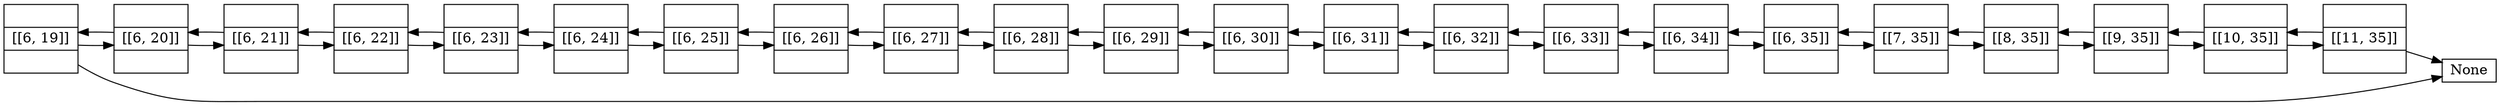 digraph ListaDoble {
	graph [rankdir=LR]
	node [height=.1 shape=record]
	<ListaDoble.NodoDoble object at 0x034C5C10> [label="<f0> |<f1> [[6, 19]]|<f2>"]
	<ListaDoble.NodoDoble object at 0x034C5C10> -> <ListaDoble.NodoDoble object at 0x034C5AD0>
	<ListaDoble.NodoDoble object at 0x034C5C10> -> None
	<ListaDoble.NodoDoble object at 0x034C5AD0> [label="<f0> |<f1> [[6, 20]]|<f2>"]
	<ListaDoble.NodoDoble object at 0x034C5AD0> -> <ListaDoble.NodoDoble object at 0x034C5B30>
	<ListaDoble.NodoDoble object at 0x034C5AD0> -> <ListaDoble.NodoDoble object at 0x034C5C10>
	<ListaDoble.NodoDoble object at 0x034C5B30> [label="<f0> |<f1> [[6, 21]]|<f2>"]
	<ListaDoble.NodoDoble object at 0x034C5B30> -> <ListaDoble.NodoDoble object at 0x034C59D0>
	<ListaDoble.NodoDoble object at 0x034C5B30> -> <ListaDoble.NodoDoble object at 0x034C5AD0>
	<ListaDoble.NodoDoble object at 0x034C59D0> [label="<f0> |<f1> [[6, 22]]|<f2>"]
	<ListaDoble.NodoDoble object at 0x034C59D0> -> <ListaDoble.NodoDoble object at 0x034C5A10>
	<ListaDoble.NodoDoble object at 0x034C59D0> -> <ListaDoble.NodoDoble object at 0x034C5B30>
	<ListaDoble.NodoDoble object at 0x034C5A10> [label="<f0> |<f1> [[6, 23]]|<f2>"]
	<ListaDoble.NodoDoble object at 0x034C5A10> -> <ListaDoble.NodoDoble object at 0x034C5C50>
	<ListaDoble.NodoDoble object at 0x034C5A10> -> <ListaDoble.NodoDoble object at 0x034C59D0>
	<ListaDoble.NodoDoble object at 0x034C5C50> [label="<f0> |<f1> [[6, 24]]|<f2>"]
	<ListaDoble.NodoDoble object at 0x034C5C50> -> <ListaDoble.NodoDoble object at 0x034C5BB0>
	<ListaDoble.NodoDoble object at 0x034C5C50> -> <ListaDoble.NodoDoble object at 0x034C5A10>
	<ListaDoble.NodoDoble object at 0x034C5BB0> [label="<f0> |<f1> [[6, 25]]|<f2>"]
	<ListaDoble.NodoDoble object at 0x034C5BB0> -> <ListaDoble.NodoDoble object at 0x034C5B10>
	<ListaDoble.NodoDoble object at 0x034C5BB0> -> <ListaDoble.NodoDoble object at 0x034C5C50>
	<ListaDoble.NodoDoble object at 0x034C5B10> [label="<f0> |<f1> [[6, 26]]|<f2>"]
	<ListaDoble.NodoDoble object at 0x034C5B10> -> <ListaDoble.NodoDoble object at 0x034C5A30>
	<ListaDoble.NodoDoble object at 0x034C5B10> -> <ListaDoble.NodoDoble object at 0x034C5BB0>
	<ListaDoble.NodoDoble object at 0x034C5A30> [label="<f0> |<f1> [[6, 27]]|<f2>"]
	<ListaDoble.NodoDoble object at 0x034C5A30> -> <ListaDoble.NodoDoble object at 0x034C5A50>
	<ListaDoble.NodoDoble object at 0x034C5A30> -> <ListaDoble.NodoDoble object at 0x034C5B10>
	<ListaDoble.NodoDoble object at 0x034C5A50> [label="<f0> |<f1> [[6, 28]]|<f2>"]
	<ListaDoble.NodoDoble object at 0x034C5A50> -> <ListaDoble.NodoDoble object at 0x034C59B0>
	<ListaDoble.NodoDoble object at 0x034C5A50> -> <ListaDoble.NodoDoble object at 0x034C5A30>
	<ListaDoble.NodoDoble object at 0x034C59B0> [label="<f0> |<f1> [[6, 29]]|<f2>"]
	<ListaDoble.NodoDoble object at 0x034C59B0> -> <ListaDoble.NodoDoble object at 0x034C5C70>
	<ListaDoble.NodoDoble object at 0x034C59B0> -> <ListaDoble.NodoDoble object at 0x034C5A50>
	<ListaDoble.NodoDoble object at 0x034C5C70> [label="<f0> |<f1> [[6, 30]]|<f2>"]
	<ListaDoble.NodoDoble object at 0x034C5C70> -> <ListaDoble.NodoDoble object at 0x034C5990>
	<ListaDoble.NodoDoble object at 0x034C5C70> -> <ListaDoble.NodoDoble object at 0x034C59B0>
	<ListaDoble.NodoDoble object at 0x034C5990> [label="<f0> |<f1> [[6, 31]]|<f2>"]
	<ListaDoble.NodoDoble object at 0x034C5990> -> <ListaDoble.NodoDoble object at 0x034C59F0>
	<ListaDoble.NodoDoble object at 0x034C5990> -> <ListaDoble.NodoDoble object at 0x034C5C70>
	<ListaDoble.NodoDoble object at 0x034C59F0> [label="<f0> |<f1> [[6, 32]]|<f2>"]
	<ListaDoble.NodoDoble object at 0x034C59F0> -> <ListaDoble.NodoDoble object at 0x034C5BF0>
	<ListaDoble.NodoDoble object at 0x034C59F0> -> <ListaDoble.NodoDoble object at 0x034C5990>
	<ListaDoble.NodoDoble object at 0x034C5BF0> [label="<f0> |<f1> [[6, 33]]|<f2>"]
	<ListaDoble.NodoDoble object at 0x034C5BF0> -> <ListaDoble.NodoDoble object at 0x034C5A90>
	<ListaDoble.NodoDoble object at 0x034C5BF0> -> <ListaDoble.NodoDoble object at 0x034C59F0>
	<ListaDoble.NodoDoble object at 0x034C5A90> [label="<f0> |<f1> [[6, 34]]|<f2>"]
	<ListaDoble.NodoDoble object at 0x034C5A90> -> <ListaDoble.NodoDoble object at 0x034C5B70>
	<ListaDoble.NodoDoble object at 0x034C5A90> -> <ListaDoble.NodoDoble object at 0x034C5BF0>
	<ListaDoble.NodoDoble object at 0x034C5B70> [label="<f0> |<f1> [[6, 35]]|<f2>"]
	<ListaDoble.NodoDoble object at 0x034C5B70> -> <ListaDoble.NodoDoble object at 0x034C5AF0>
	<ListaDoble.NodoDoble object at 0x034C5B70> -> <ListaDoble.NodoDoble object at 0x034C5A90>
	<ListaDoble.NodoDoble object at 0x034C5AF0> [label="<f0> |<f1> [[7, 35]]|<f2>"]
	<ListaDoble.NodoDoble object at 0x034C5AF0> -> <ListaDoble.NodoDoble object at 0x034C5A70>
	<ListaDoble.NodoDoble object at 0x034C5AF0> -> <ListaDoble.NodoDoble object at 0x034C5B70>
	<ListaDoble.NodoDoble object at 0x034C5A70> [label="<f0> |<f1> [[8, 35]]|<f2>"]
	<ListaDoble.NodoDoble object at 0x034C5A70> -> <ListaDoble.NodoDoble object at 0x034C5B90>
	<ListaDoble.NodoDoble object at 0x034C5A70> -> <ListaDoble.NodoDoble object at 0x034C5AF0>
	<ListaDoble.NodoDoble object at 0x034C5B90> [label="<f0> |<f1> [[9, 35]]|<f2>"]
	<ListaDoble.NodoDoble object at 0x034C5B90> -> <ListaDoble.NodoDoble object at 0x034C5B50>
	<ListaDoble.NodoDoble object at 0x034C5B90> -> <ListaDoble.NodoDoble object at 0x034C5A70>
	<ListaDoble.NodoDoble object at 0x034C5B50> [label="<f0> |<f1> [[10, 35]]|<f2>"]
	<ListaDoble.NodoDoble object at 0x034C5B50> -> <ListaDoble.NodoDoble object at 0x034C5AB0>
	<ListaDoble.NodoDoble object at 0x034C5B50> -> <ListaDoble.NodoDoble object at 0x034C5B90>
	<ListaDoble.NodoDoble object at 0x034C5AB0> [label="<f0> |<f1> [[11, 35]]|<f2>"]
	<ListaDoble.NodoDoble object at 0x034C5AB0> -> None
	<ListaDoble.NodoDoble object at 0x034C5AB0> -> <ListaDoble.NodoDoble object at 0x034C5B50>
}
